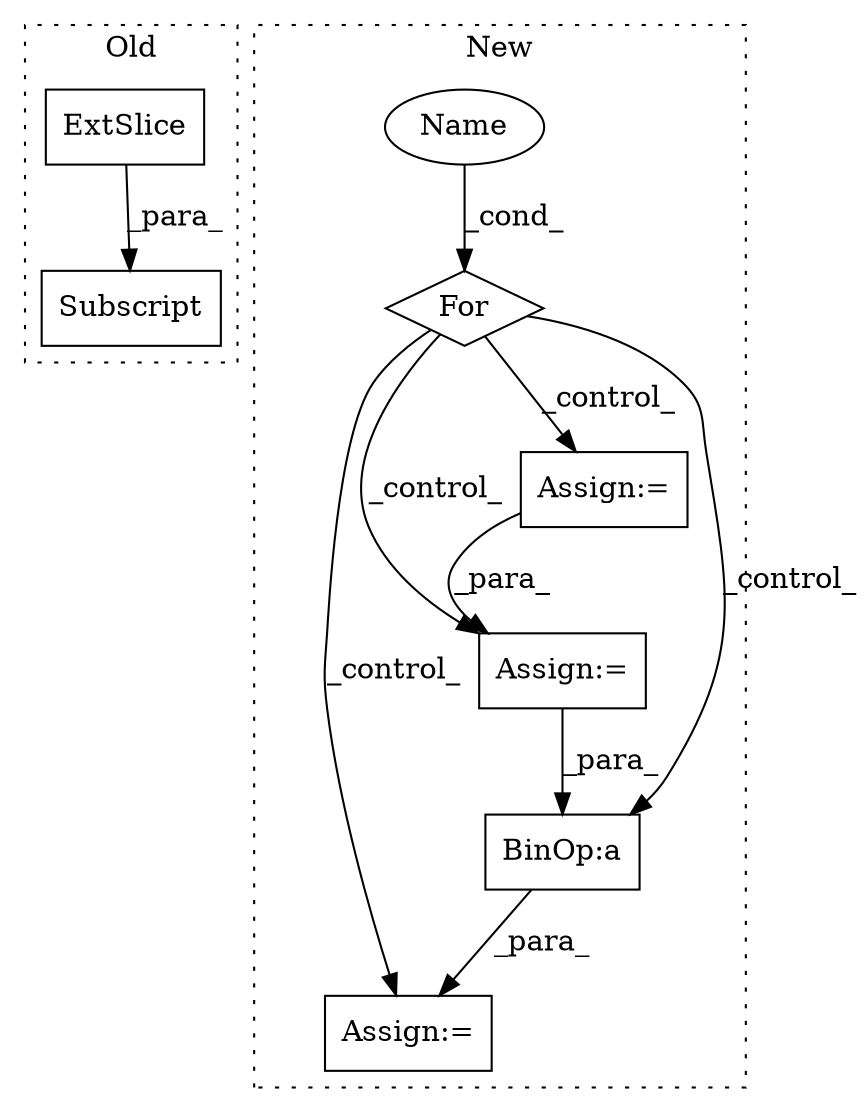 digraph G {
subgraph cluster0 {
1 [label="ExtSlice" a="85" s="2435" l="4" shape="box"];
3 [label="Subscript" a="63" s="2435,0" l="33,0" shape="box"];
label = "Old";
style="dotted";
}
subgraph cluster1 {
2 [label="For" a="107" s="5136,5167" l="4,14" shape="diamond"];
4 [label="Assign:=" a="68" s="5591" l="3" shape="box"];
5 [label="Name" a="87" s="5140" l="1" shape="ellipse"];
6 [label="Assign:=" a="68" s="5194" l="3" shape="box"];
7 [label="BinOp:a" a="82" s="5450" l="3" shape="box"];
8 [label="Assign:=" a="68" s="5396" l="3" shape="box"];
label = "New";
style="dotted";
}
1 -> 3 [label="_para_"];
2 -> 8 [label="_control_"];
2 -> 6 [label="_control_"];
2 -> 4 [label="_control_"];
2 -> 7 [label="_control_"];
5 -> 2 [label="_cond_"];
6 -> 8 [label="_para_"];
7 -> 4 [label="_para_"];
8 -> 7 [label="_para_"];
}